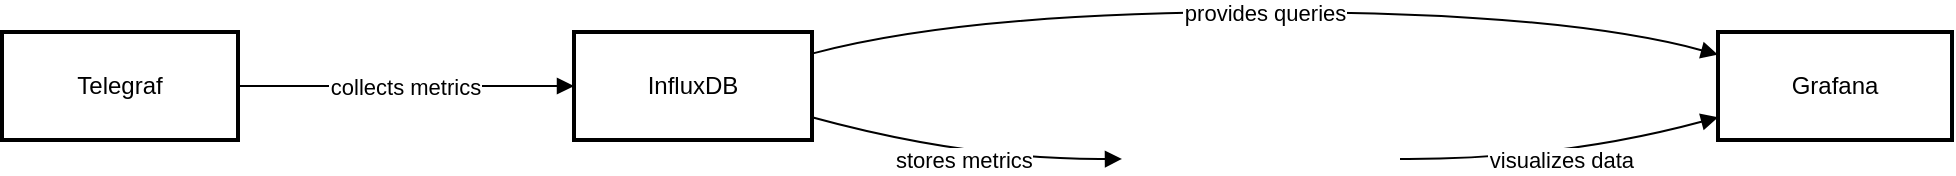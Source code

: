 <mxfile version="26.0.10">
  <diagram name="Page-1" id="S1dP7LquDAVuzHz0Ilse">
    <mxGraphModel dx="1156" dy="826" grid="1" gridSize="10" guides="1" tooltips="1" connect="1" arrows="1" fold="1" page="1" pageScale="1" pageWidth="827" pageHeight="1169" math="0" shadow="0">
      <root>
        <mxCell id="0" />
        <mxCell id="1" parent="0" />
        <mxCell id="2" value="Telegraf" style="whiteSpace=wrap;strokeWidth=2;" parent="1" vertex="1">
          <mxGeometry x="8" y="29" width="118" height="54" as="geometry" />
        </mxCell>
        <mxCell id="3" value="InfluxDB" style="whiteSpace=wrap;strokeWidth=2;" parent="1" vertex="1">
          <mxGeometry x="294" y="29" width="119" height="54" as="geometry" />
        </mxCell>
        <mxCell id="5" value="Grafana" style="whiteSpace=wrap;strokeWidth=2;" parent="1" vertex="1">
          <mxGeometry x="866" y="29" width="117" height="54" as="geometry" />
        </mxCell>
        <mxCell id="6" value="collects metrics" style="curved=1;startArrow=none;endArrow=block;exitX=1;exitY=0.5;entryX=0;entryY=0.5;orthogonalLoop=1;" parent="1" source="2" target="3" edge="1">
          <mxGeometry relative="1" as="geometry">
            <Array as="points" />
          </mxGeometry>
        </mxCell>
        <mxCell id="7" value="stores metrics" style="curved=1;startArrow=none;endArrow=block;exitX=1;exitY=0.79;entryX=0;entryY=0.49;" parent="1" source="3" edge="1">
          <mxGeometry relative="1" as="geometry">
            <Array as="points">
              <mxPoint x="491" y="93" />
            </Array>
            <mxPoint x="568" y="92.46" as="targetPoint" />
          </mxGeometry>
        </mxCell>
        <mxCell id="8" value="provides queries" style="curved=1;startArrow=none;endArrow=block;exitX=1;exitY=0.2;entryX=0;entryY=0.21;" parent="1" source="3" target="5" edge="1">
          <mxGeometry relative="1" as="geometry">
            <Array as="points">
              <mxPoint x="491" y="19" />
              <mxPoint x="787" y="19" />
            </Array>
          </mxGeometry>
        </mxCell>
        <mxCell id="9" value="visualizes data" style="curved=1;startArrow=none;endArrow=block;exitX=1;exitY=0.49;entryX=0;entryY=0.79;" parent="1" target="5" edge="1">
          <mxGeometry relative="1" as="geometry">
            <Array as="points">
              <mxPoint x="787" y="93" />
            </Array>
            <mxPoint x="707" y="92.46" as="sourcePoint" />
          </mxGeometry>
        </mxCell>
      </root>
    </mxGraphModel>
  </diagram>
</mxfile>
